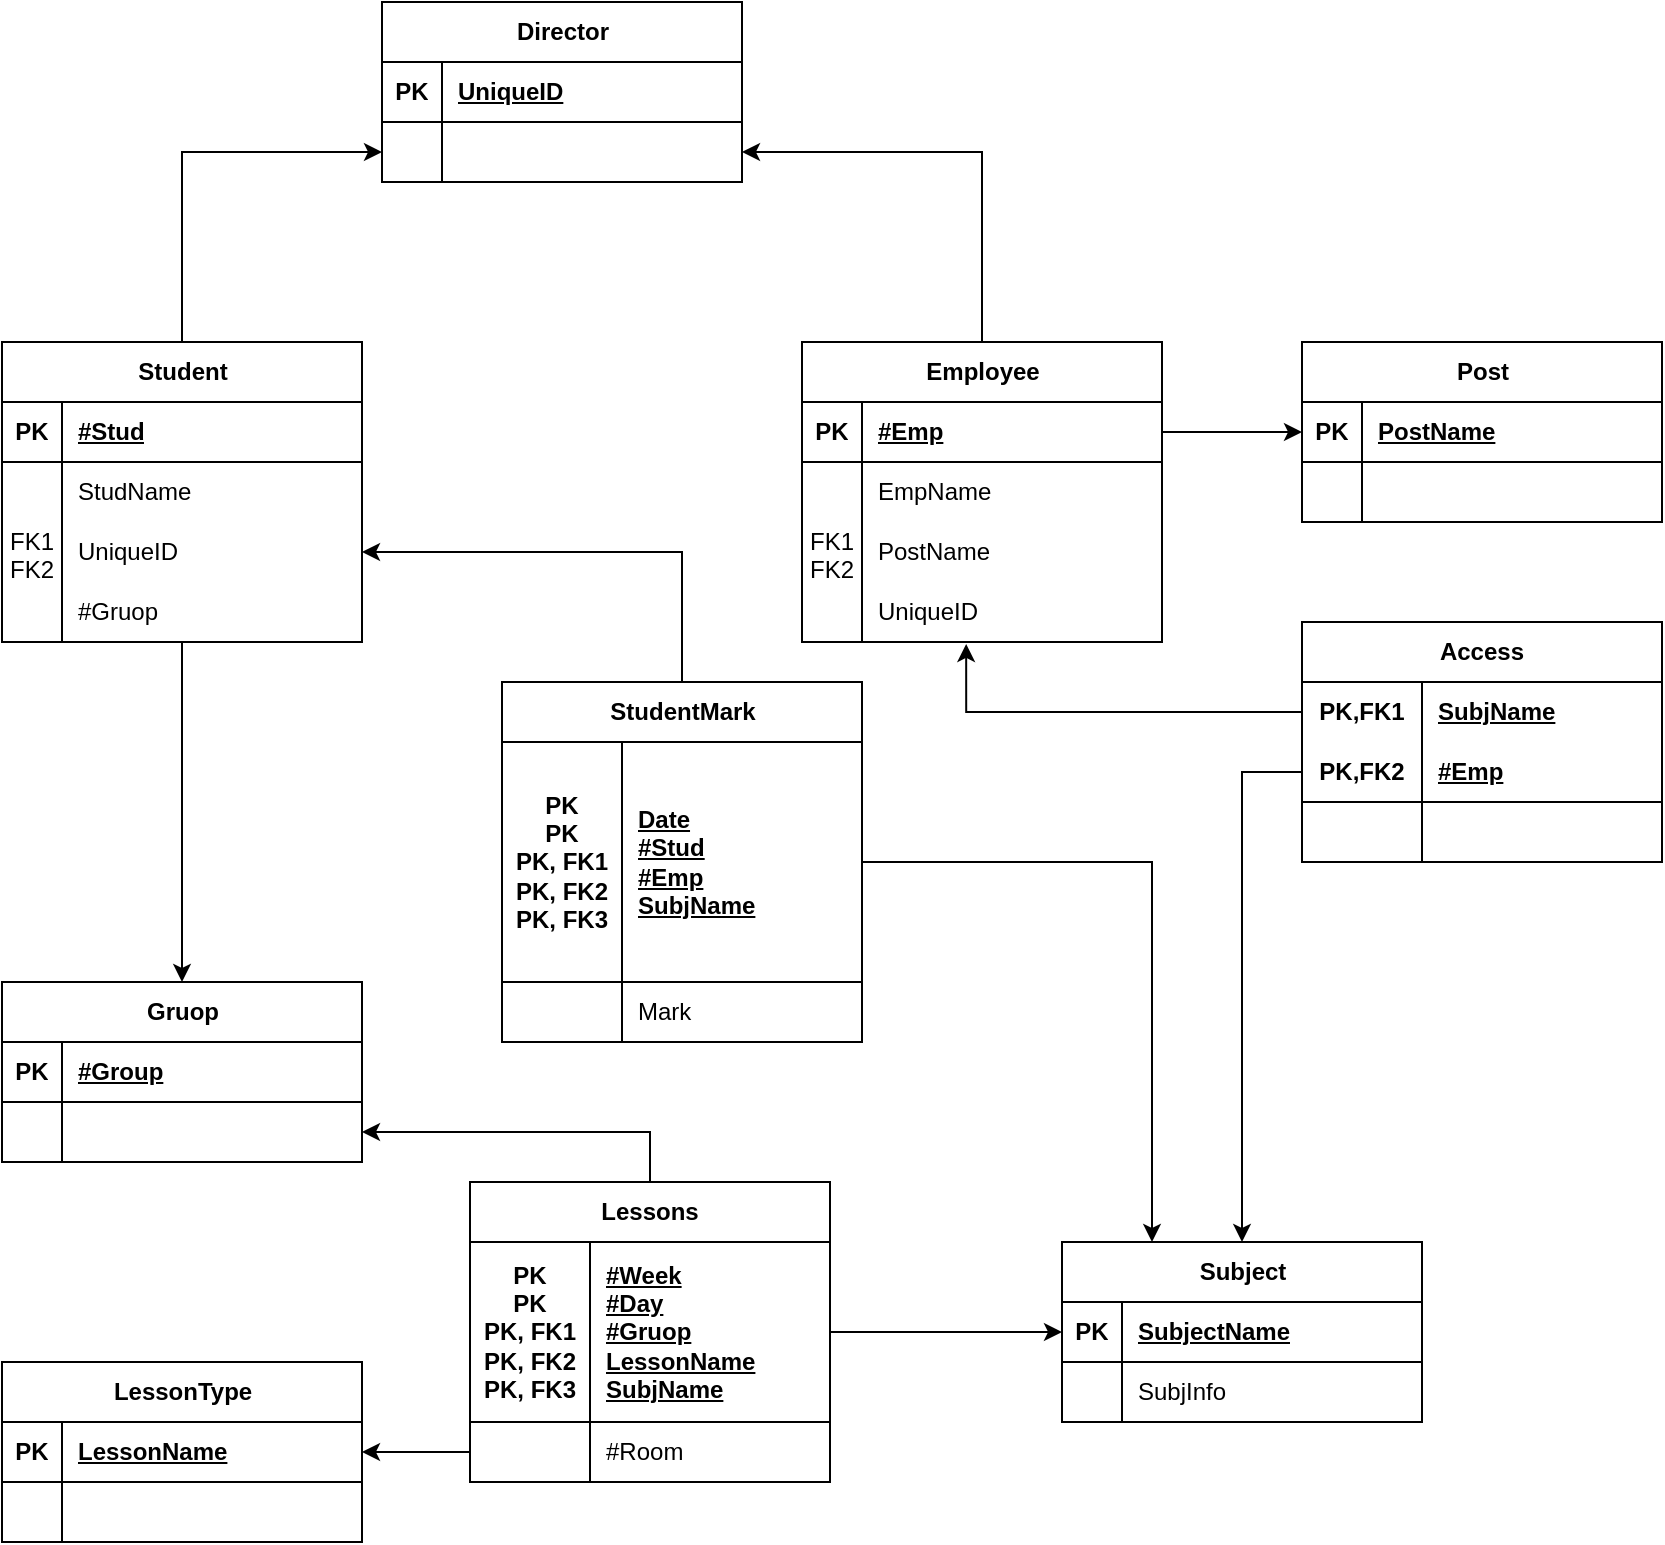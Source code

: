 <mxfile version="24.7.12">
  <diagram name="Страница — 1" id="ziyUfCy-yTYV2D8hqSyA">
    <mxGraphModel dx="1687" dy="918" grid="1" gridSize="10" guides="1" tooltips="1" connect="1" arrows="1" fold="1" page="1" pageScale="1" pageWidth="827" pageHeight="1169" math="0" shadow="0">
      <root>
        <mxCell id="0" />
        <mxCell id="1" parent="0" />
        <mxCell id="JJQdopz4GDjTRfExU7Iu-154" style="edgeStyle=orthogonalEdgeStyle;rounded=0;orthogonalLoop=1;jettySize=auto;html=1;entryX=0.5;entryY=0;entryDx=0;entryDy=0;" edge="1" parent="1" source="JJQdopz4GDjTRfExU7Iu-1" target="JJQdopz4GDjTRfExU7Iu-125">
          <mxGeometry relative="1" as="geometry" />
        </mxCell>
        <mxCell id="JJQdopz4GDjTRfExU7Iu-191" style="edgeStyle=orthogonalEdgeStyle;rounded=0;orthogonalLoop=1;jettySize=auto;html=1;entryX=0;entryY=0.5;entryDx=0;entryDy=0;" edge="1" parent="1" source="JJQdopz4GDjTRfExU7Iu-1" target="JJQdopz4GDjTRfExU7Iu-178">
          <mxGeometry relative="1" as="geometry" />
        </mxCell>
        <mxCell id="JJQdopz4GDjTRfExU7Iu-1" value="Student" style="shape=table;startSize=30;container=1;collapsible=1;childLayout=tableLayout;fixedRows=1;rowLines=0;fontStyle=1;align=center;resizeLast=1;html=1;" vertex="1" parent="1">
          <mxGeometry x="170" y="230" width="180" height="150" as="geometry" />
        </mxCell>
        <mxCell id="JJQdopz4GDjTRfExU7Iu-2" value="" style="shape=tableRow;horizontal=0;startSize=0;swimlaneHead=0;swimlaneBody=0;fillColor=none;collapsible=0;dropTarget=0;points=[[0,0.5],[1,0.5]];portConstraint=eastwest;top=0;left=0;right=0;bottom=1;" vertex="1" parent="JJQdopz4GDjTRfExU7Iu-1">
          <mxGeometry y="30" width="180" height="30" as="geometry" />
        </mxCell>
        <mxCell id="JJQdopz4GDjTRfExU7Iu-3" value="PK" style="shape=partialRectangle;connectable=0;fillColor=none;top=0;left=0;bottom=0;right=0;fontStyle=1;overflow=hidden;whiteSpace=wrap;html=1;" vertex="1" parent="JJQdopz4GDjTRfExU7Iu-2">
          <mxGeometry width="30" height="30" as="geometry">
            <mxRectangle width="30" height="30" as="alternateBounds" />
          </mxGeometry>
        </mxCell>
        <mxCell id="JJQdopz4GDjTRfExU7Iu-4" value="#Stud" style="shape=partialRectangle;connectable=0;fillColor=none;top=0;left=0;bottom=0;right=0;align=left;spacingLeft=6;fontStyle=5;overflow=hidden;whiteSpace=wrap;html=1;" vertex="1" parent="JJQdopz4GDjTRfExU7Iu-2">
          <mxGeometry x="30" width="150" height="30" as="geometry">
            <mxRectangle width="150" height="30" as="alternateBounds" />
          </mxGeometry>
        </mxCell>
        <mxCell id="JJQdopz4GDjTRfExU7Iu-5" value="" style="shape=tableRow;horizontal=0;startSize=0;swimlaneHead=0;swimlaneBody=0;fillColor=none;collapsible=0;dropTarget=0;points=[[0,0.5],[1,0.5]];portConstraint=eastwest;top=0;left=0;right=0;bottom=0;" vertex="1" parent="JJQdopz4GDjTRfExU7Iu-1">
          <mxGeometry y="60" width="180" height="30" as="geometry" />
        </mxCell>
        <mxCell id="JJQdopz4GDjTRfExU7Iu-6" value="" style="shape=partialRectangle;connectable=0;fillColor=none;top=0;left=0;bottom=0;right=0;editable=1;overflow=hidden;whiteSpace=wrap;html=1;" vertex="1" parent="JJQdopz4GDjTRfExU7Iu-5">
          <mxGeometry width="30" height="30" as="geometry">
            <mxRectangle width="30" height="30" as="alternateBounds" />
          </mxGeometry>
        </mxCell>
        <mxCell id="JJQdopz4GDjTRfExU7Iu-7" value="StudName" style="shape=partialRectangle;connectable=0;fillColor=none;top=0;left=0;bottom=0;right=0;align=left;spacingLeft=6;overflow=hidden;whiteSpace=wrap;html=1;" vertex="1" parent="JJQdopz4GDjTRfExU7Iu-5">
          <mxGeometry x="30" width="150" height="30" as="geometry">
            <mxRectangle width="150" height="30" as="alternateBounds" />
          </mxGeometry>
        </mxCell>
        <mxCell id="JJQdopz4GDjTRfExU7Iu-8" value="" style="shape=tableRow;horizontal=0;startSize=0;swimlaneHead=0;swimlaneBody=0;fillColor=none;collapsible=0;dropTarget=0;points=[[0,0.5],[1,0.5]];portConstraint=eastwest;top=0;left=0;right=0;bottom=0;" vertex="1" parent="JJQdopz4GDjTRfExU7Iu-1">
          <mxGeometry y="90" width="180" height="30" as="geometry" />
        </mxCell>
        <mxCell id="JJQdopz4GDjTRfExU7Iu-9" value="FK1&lt;br&gt;FK2" style="shape=partialRectangle;connectable=0;fillColor=none;top=0;left=0;bottom=0;right=0;editable=1;overflow=hidden;whiteSpace=wrap;html=1;" vertex="1" parent="JJQdopz4GDjTRfExU7Iu-8">
          <mxGeometry width="30" height="30" as="geometry">
            <mxRectangle width="30" height="30" as="alternateBounds" />
          </mxGeometry>
        </mxCell>
        <mxCell id="JJQdopz4GDjTRfExU7Iu-10" value="UniqueID" style="shape=partialRectangle;connectable=0;fillColor=none;top=0;left=0;bottom=0;right=0;align=left;spacingLeft=6;overflow=hidden;whiteSpace=wrap;html=1;" vertex="1" parent="JJQdopz4GDjTRfExU7Iu-8">
          <mxGeometry x="30" width="150" height="30" as="geometry">
            <mxRectangle width="150" height="30" as="alternateBounds" />
          </mxGeometry>
        </mxCell>
        <mxCell id="JJQdopz4GDjTRfExU7Iu-11" value="" style="shape=tableRow;horizontal=0;startSize=0;swimlaneHead=0;swimlaneBody=0;fillColor=none;collapsible=0;dropTarget=0;points=[[0,0.5],[1,0.5]];portConstraint=eastwest;top=0;left=0;right=0;bottom=0;" vertex="1" parent="JJQdopz4GDjTRfExU7Iu-1">
          <mxGeometry y="120" width="180" height="30" as="geometry" />
        </mxCell>
        <mxCell id="JJQdopz4GDjTRfExU7Iu-12" value="" style="shape=partialRectangle;connectable=0;fillColor=none;top=0;left=0;bottom=0;right=0;editable=1;overflow=hidden;whiteSpace=wrap;html=1;" vertex="1" parent="JJQdopz4GDjTRfExU7Iu-11">
          <mxGeometry width="30" height="30" as="geometry">
            <mxRectangle width="30" height="30" as="alternateBounds" />
          </mxGeometry>
        </mxCell>
        <mxCell id="JJQdopz4GDjTRfExU7Iu-13" value="#Gruop" style="shape=partialRectangle;connectable=0;fillColor=none;top=0;left=0;bottom=0;right=0;align=left;spacingLeft=6;overflow=hidden;whiteSpace=wrap;html=1;" vertex="1" parent="JJQdopz4GDjTRfExU7Iu-11">
          <mxGeometry x="30" width="150" height="30" as="geometry">
            <mxRectangle width="150" height="30" as="alternateBounds" />
          </mxGeometry>
        </mxCell>
        <mxCell id="JJQdopz4GDjTRfExU7Iu-190" style="edgeStyle=orthogonalEdgeStyle;rounded=0;orthogonalLoop=1;jettySize=auto;html=1;entryX=1;entryY=0.5;entryDx=0;entryDy=0;" edge="1" parent="1" source="JJQdopz4GDjTRfExU7Iu-41" target="JJQdopz4GDjTRfExU7Iu-178">
          <mxGeometry relative="1" as="geometry" />
        </mxCell>
        <mxCell id="JJQdopz4GDjTRfExU7Iu-41" value="Employee" style="shape=table;startSize=30;container=1;collapsible=1;childLayout=tableLayout;fixedRows=1;rowLines=0;fontStyle=1;align=center;resizeLast=1;html=1;" vertex="1" parent="1">
          <mxGeometry x="570" y="230" width="180" height="150" as="geometry" />
        </mxCell>
        <mxCell id="JJQdopz4GDjTRfExU7Iu-42" value="" style="shape=tableRow;horizontal=0;startSize=0;swimlaneHead=0;swimlaneBody=0;fillColor=none;collapsible=0;dropTarget=0;points=[[0,0.5],[1,0.5]];portConstraint=eastwest;top=0;left=0;right=0;bottom=1;" vertex="1" parent="JJQdopz4GDjTRfExU7Iu-41">
          <mxGeometry y="30" width="180" height="30" as="geometry" />
        </mxCell>
        <mxCell id="JJQdopz4GDjTRfExU7Iu-43" value="PK" style="shape=partialRectangle;connectable=0;fillColor=none;top=0;left=0;bottom=0;right=0;fontStyle=1;overflow=hidden;whiteSpace=wrap;html=1;" vertex="1" parent="JJQdopz4GDjTRfExU7Iu-42">
          <mxGeometry width="30" height="30" as="geometry">
            <mxRectangle width="30" height="30" as="alternateBounds" />
          </mxGeometry>
        </mxCell>
        <mxCell id="JJQdopz4GDjTRfExU7Iu-44" value="#Emp" style="shape=partialRectangle;connectable=0;fillColor=none;top=0;left=0;bottom=0;right=0;align=left;spacingLeft=6;fontStyle=5;overflow=hidden;whiteSpace=wrap;html=1;" vertex="1" parent="JJQdopz4GDjTRfExU7Iu-42">
          <mxGeometry x="30" width="150" height="30" as="geometry">
            <mxRectangle width="150" height="30" as="alternateBounds" />
          </mxGeometry>
        </mxCell>
        <mxCell id="JJQdopz4GDjTRfExU7Iu-45" value="" style="shape=tableRow;horizontal=0;startSize=0;swimlaneHead=0;swimlaneBody=0;fillColor=none;collapsible=0;dropTarget=0;points=[[0,0.5],[1,0.5]];portConstraint=eastwest;top=0;left=0;right=0;bottom=0;" vertex="1" parent="JJQdopz4GDjTRfExU7Iu-41">
          <mxGeometry y="60" width="180" height="30" as="geometry" />
        </mxCell>
        <mxCell id="JJQdopz4GDjTRfExU7Iu-46" value="" style="shape=partialRectangle;connectable=0;fillColor=none;top=0;left=0;bottom=0;right=0;editable=1;overflow=hidden;whiteSpace=wrap;html=1;" vertex="1" parent="JJQdopz4GDjTRfExU7Iu-45">
          <mxGeometry width="30" height="30" as="geometry">
            <mxRectangle width="30" height="30" as="alternateBounds" />
          </mxGeometry>
        </mxCell>
        <mxCell id="JJQdopz4GDjTRfExU7Iu-47" value="EmpName" style="shape=partialRectangle;connectable=0;fillColor=none;top=0;left=0;bottom=0;right=0;align=left;spacingLeft=6;overflow=hidden;whiteSpace=wrap;html=1;" vertex="1" parent="JJQdopz4GDjTRfExU7Iu-45">
          <mxGeometry x="30" width="150" height="30" as="geometry">
            <mxRectangle width="150" height="30" as="alternateBounds" />
          </mxGeometry>
        </mxCell>
        <mxCell id="JJQdopz4GDjTRfExU7Iu-48" value="" style="shape=tableRow;horizontal=0;startSize=0;swimlaneHead=0;swimlaneBody=0;fillColor=none;collapsible=0;dropTarget=0;points=[[0,0.5],[1,0.5]];portConstraint=eastwest;top=0;left=0;right=0;bottom=0;" vertex="1" parent="JJQdopz4GDjTRfExU7Iu-41">
          <mxGeometry y="90" width="180" height="30" as="geometry" />
        </mxCell>
        <mxCell id="JJQdopz4GDjTRfExU7Iu-49" value="FK1&lt;br&gt;FK2" style="shape=partialRectangle;connectable=0;fillColor=none;top=0;left=0;bottom=0;right=0;editable=1;overflow=hidden;whiteSpace=wrap;html=1;" vertex="1" parent="JJQdopz4GDjTRfExU7Iu-48">
          <mxGeometry width="30" height="30" as="geometry">
            <mxRectangle width="30" height="30" as="alternateBounds" />
          </mxGeometry>
        </mxCell>
        <mxCell id="JJQdopz4GDjTRfExU7Iu-50" value="PostName" style="shape=partialRectangle;connectable=0;fillColor=none;top=0;left=0;bottom=0;right=0;align=left;spacingLeft=6;overflow=hidden;whiteSpace=wrap;html=1;" vertex="1" parent="JJQdopz4GDjTRfExU7Iu-48">
          <mxGeometry x="30" width="150" height="30" as="geometry">
            <mxRectangle width="150" height="30" as="alternateBounds" />
          </mxGeometry>
        </mxCell>
        <mxCell id="JJQdopz4GDjTRfExU7Iu-187" style="shape=tableRow;horizontal=0;startSize=0;swimlaneHead=0;swimlaneBody=0;fillColor=none;collapsible=0;dropTarget=0;points=[[0,0.5],[1,0.5]];portConstraint=eastwest;top=0;left=0;right=0;bottom=0;" vertex="1" parent="JJQdopz4GDjTRfExU7Iu-41">
          <mxGeometry y="120" width="180" height="30" as="geometry" />
        </mxCell>
        <mxCell id="JJQdopz4GDjTRfExU7Iu-188" value="" style="shape=partialRectangle;connectable=0;fillColor=none;top=0;left=0;bottom=0;right=0;editable=1;overflow=hidden;whiteSpace=wrap;html=1;" vertex="1" parent="JJQdopz4GDjTRfExU7Iu-187">
          <mxGeometry width="30" height="30" as="geometry">
            <mxRectangle width="30" height="30" as="alternateBounds" />
          </mxGeometry>
        </mxCell>
        <mxCell id="JJQdopz4GDjTRfExU7Iu-189" value="UniqueID" style="shape=partialRectangle;connectable=0;fillColor=none;top=0;left=0;bottom=0;right=0;align=left;spacingLeft=6;overflow=hidden;whiteSpace=wrap;html=1;" vertex="1" parent="JJQdopz4GDjTRfExU7Iu-187">
          <mxGeometry x="30" width="150" height="30" as="geometry">
            <mxRectangle width="150" height="30" as="alternateBounds" />
          </mxGeometry>
        </mxCell>
        <mxCell id="JJQdopz4GDjTRfExU7Iu-55" value="Post" style="shape=table;startSize=30;container=1;collapsible=1;childLayout=tableLayout;fixedRows=1;rowLines=0;fontStyle=1;align=center;resizeLast=1;html=1;" vertex="1" parent="1">
          <mxGeometry x="820" y="230" width="180" height="90" as="geometry" />
        </mxCell>
        <mxCell id="JJQdopz4GDjTRfExU7Iu-56" value="" style="shape=tableRow;horizontal=0;startSize=0;swimlaneHead=0;swimlaneBody=0;fillColor=none;collapsible=0;dropTarget=0;points=[[0,0.5],[1,0.5]];portConstraint=eastwest;top=0;left=0;right=0;bottom=1;" vertex="1" parent="JJQdopz4GDjTRfExU7Iu-55">
          <mxGeometry y="30" width="180" height="30" as="geometry" />
        </mxCell>
        <mxCell id="JJQdopz4GDjTRfExU7Iu-57" value="PK" style="shape=partialRectangle;connectable=0;fillColor=none;top=0;left=0;bottom=0;right=0;fontStyle=1;overflow=hidden;whiteSpace=wrap;html=1;" vertex="1" parent="JJQdopz4GDjTRfExU7Iu-56">
          <mxGeometry width="30" height="30" as="geometry">
            <mxRectangle width="30" height="30" as="alternateBounds" />
          </mxGeometry>
        </mxCell>
        <mxCell id="JJQdopz4GDjTRfExU7Iu-58" value="PostName" style="shape=partialRectangle;connectable=0;fillColor=none;top=0;left=0;bottom=0;right=0;align=left;spacingLeft=6;fontStyle=5;overflow=hidden;whiteSpace=wrap;html=1;" vertex="1" parent="JJQdopz4GDjTRfExU7Iu-56">
          <mxGeometry x="30" width="150" height="30" as="geometry">
            <mxRectangle width="150" height="30" as="alternateBounds" />
          </mxGeometry>
        </mxCell>
        <mxCell id="JJQdopz4GDjTRfExU7Iu-59" value="" style="shape=tableRow;horizontal=0;startSize=0;swimlaneHead=0;swimlaneBody=0;fillColor=none;collapsible=0;dropTarget=0;points=[[0,0.5],[1,0.5]];portConstraint=eastwest;top=0;left=0;right=0;bottom=0;" vertex="1" parent="JJQdopz4GDjTRfExU7Iu-55">
          <mxGeometry y="60" width="180" height="30" as="geometry" />
        </mxCell>
        <mxCell id="JJQdopz4GDjTRfExU7Iu-60" value="" style="shape=partialRectangle;connectable=0;fillColor=none;top=0;left=0;bottom=0;right=0;editable=1;overflow=hidden;whiteSpace=wrap;html=1;" vertex="1" parent="JJQdopz4GDjTRfExU7Iu-59">
          <mxGeometry width="30" height="30" as="geometry">
            <mxRectangle width="30" height="30" as="alternateBounds" />
          </mxGeometry>
        </mxCell>
        <mxCell id="JJQdopz4GDjTRfExU7Iu-61" value="" style="shape=partialRectangle;connectable=0;fillColor=none;top=0;left=0;bottom=0;right=0;align=left;spacingLeft=6;overflow=hidden;whiteSpace=wrap;html=1;" vertex="1" parent="JJQdopz4GDjTRfExU7Iu-59">
          <mxGeometry x="30" width="150" height="30" as="geometry">
            <mxRectangle width="150" height="30" as="alternateBounds" />
          </mxGeometry>
        </mxCell>
        <mxCell id="JJQdopz4GDjTRfExU7Iu-68" style="edgeStyle=orthogonalEdgeStyle;rounded=0;orthogonalLoop=1;jettySize=auto;html=1;entryX=0;entryY=0.5;entryDx=0;entryDy=0;" edge="1" parent="1" source="JJQdopz4GDjTRfExU7Iu-42" target="JJQdopz4GDjTRfExU7Iu-56">
          <mxGeometry relative="1" as="geometry" />
        </mxCell>
        <mxCell id="JJQdopz4GDjTRfExU7Iu-82" value="Access" style="shape=table;startSize=30;container=1;collapsible=1;childLayout=tableLayout;fixedRows=1;rowLines=0;fontStyle=1;align=center;resizeLast=1;html=1;whiteSpace=wrap;" vertex="1" parent="1">
          <mxGeometry x="820" y="370" width="180" height="120" as="geometry" />
        </mxCell>
        <mxCell id="JJQdopz4GDjTRfExU7Iu-83" value="" style="shape=tableRow;horizontal=0;startSize=0;swimlaneHead=0;swimlaneBody=0;fillColor=none;collapsible=0;dropTarget=0;points=[[0,0.5],[1,0.5]];portConstraint=eastwest;top=0;left=0;right=0;bottom=0;html=1;" vertex="1" parent="JJQdopz4GDjTRfExU7Iu-82">
          <mxGeometry y="30" width="180" height="30" as="geometry" />
        </mxCell>
        <mxCell id="JJQdopz4GDjTRfExU7Iu-84" value="PK,FK1" style="shape=partialRectangle;connectable=0;fillColor=none;top=0;left=0;bottom=0;right=0;fontStyle=1;overflow=hidden;html=1;whiteSpace=wrap;" vertex="1" parent="JJQdopz4GDjTRfExU7Iu-83">
          <mxGeometry width="60" height="30" as="geometry">
            <mxRectangle width="60" height="30" as="alternateBounds" />
          </mxGeometry>
        </mxCell>
        <mxCell id="JJQdopz4GDjTRfExU7Iu-85" value="SubjName" style="shape=partialRectangle;connectable=0;fillColor=none;top=0;left=0;bottom=0;right=0;align=left;spacingLeft=6;fontStyle=5;overflow=hidden;html=1;whiteSpace=wrap;" vertex="1" parent="JJQdopz4GDjTRfExU7Iu-83">
          <mxGeometry x="60" width="120" height="30" as="geometry">
            <mxRectangle width="120" height="30" as="alternateBounds" />
          </mxGeometry>
        </mxCell>
        <mxCell id="JJQdopz4GDjTRfExU7Iu-86" value="" style="shape=tableRow;horizontal=0;startSize=0;swimlaneHead=0;swimlaneBody=0;fillColor=none;collapsible=0;dropTarget=0;points=[[0,0.5],[1,0.5]];portConstraint=eastwest;top=0;left=0;right=0;bottom=1;html=1;" vertex="1" parent="JJQdopz4GDjTRfExU7Iu-82">
          <mxGeometry y="60" width="180" height="30" as="geometry" />
        </mxCell>
        <mxCell id="JJQdopz4GDjTRfExU7Iu-87" value="PK,FK2" style="shape=partialRectangle;connectable=0;fillColor=none;top=0;left=0;bottom=0;right=0;fontStyle=1;overflow=hidden;html=1;whiteSpace=wrap;" vertex="1" parent="JJQdopz4GDjTRfExU7Iu-86">
          <mxGeometry width="60" height="30" as="geometry">
            <mxRectangle width="60" height="30" as="alternateBounds" />
          </mxGeometry>
        </mxCell>
        <mxCell id="JJQdopz4GDjTRfExU7Iu-88" value="#Emp" style="shape=partialRectangle;connectable=0;fillColor=none;top=0;left=0;bottom=0;right=0;align=left;spacingLeft=6;fontStyle=5;overflow=hidden;html=1;whiteSpace=wrap;" vertex="1" parent="JJQdopz4GDjTRfExU7Iu-86">
          <mxGeometry x="60" width="120" height="30" as="geometry">
            <mxRectangle width="120" height="30" as="alternateBounds" />
          </mxGeometry>
        </mxCell>
        <mxCell id="JJQdopz4GDjTRfExU7Iu-92" value="" style="shape=tableRow;horizontal=0;startSize=0;swimlaneHead=0;swimlaneBody=0;fillColor=none;collapsible=0;dropTarget=0;points=[[0,0.5],[1,0.5]];portConstraint=eastwest;top=0;left=0;right=0;bottom=0;html=1;" vertex="1" parent="JJQdopz4GDjTRfExU7Iu-82">
          <mxGeometry y="90" width="180" height="30" as="geometry" />
        </mxCell>
        <mxCell id="JJQdopz4GDjTRfExU7Iu-93" value="" style="shape=partialRectangle;connectable=0;fillColor=none;top=0;left=0;bottom=0;right=0;editable=1;overflow=hidden;html=1;whiteSpace=wrap;" vertex="1" parent="JJQdopz4GDjTRfExU7Iu-92">
          <mxGeometry width="60" height="30" as="geometry">
            <mxRectangle width="60" height="30" as="alternateBounds" />
          </mxGeometry>
        </mxCell>
        <mxCell id="JJQdopz4GDjTRfExU7Iu-94" value="" style="shape=partialRectangle;connectable=0;fillColor=none;top=0;left=0;bottom=0;right=0;align=left;spacingLeft=6;overflow=hidden;html=1;whiteSpace=wrap;" vertex="1" parent="JJQdopz4GDjTRfExU7Iu-92">
          <mxGeometry x="60" width="120" height="30" as="geometry">
            <mxRectangle width="120" height="30" as="alternateBounds" />
          </mxGeometry>
        </mxCell>
        <mxCell id="JJQdopz4GDjTRfExU7Iu-96" style="edgeStyle=orthogonalEdgeStyle;rounded=0;orthogonalLoop=1;jettySize=auto;html=1;entryX=0.456;entryY=1.033;entryDx=0;entryDy=0;entryPerimeter=0;" edge="1" parent="1" source="JJQdopz4GDjTRfExU7Iu-83" target="JJQdopz4GDjTRfExU7Iu-187">
          <mxGeometry relative="1" as="geometry" />
        </mxCell>
        <mxCell id="JJQdopz4GDjTRfExU7Iu-97" value="Subject" style="shape=table;startSize=30;container=1;collapsible=1;childLayout=tableLayout;fixedRows=1;rowLines=0;fontStyle=1;align=center;resizeLast=1;html=1;" vertex="1" parent="1">
          <mxGeometry x="700" y="680" width="180" height="90" as="geometry" />
        </mxCell>
        <mxCell id="JJQdopz4GDjTRfExU7Iu-98" value="" style="shape=tableRow;horizontal=0;startSize=0;swimlaneHead=0;swimlaneBody=0;fillColor=none;collapsible=0;dropTarget=0;points=[[0,0.5],[1,0.5]];portConstraint=eastwest;top=0;left=0;right=0;bottom=1;" vertex="1" parent="JJQdopz4GDjTRfExU7Iu-97">
          <mxGeometry y="30" width="180" height="30" as="geometry" />
        </mxCell>
        <mxCell id="JJQdopz4GDjTRfExU7Iu-99" value="PK" style="shape=partialRectangle;connectable=0;fillColor=none;top=0;left=0;bottom=0;right=0;fontStyle=1;overflow=hidden;whiteSpace=wrap;html=1;" vertex="1" parent="JJQdopz4GDjTRfExU7Iu-98">
          <mxGeometry width="30" height="30" as="geometry">
            <mxRectangle width="30" height="30" as="alternateBounds" />
          </mxGeometry>
        </mxCell>
        <mxCell id="JJQdopz4GDjTRfExU7Iu-100" value="SubjectName" style="shape=partialRectangle;connectable=0;fillColor=none;top=0;left=0;bottom=0;right=0;align=left;spacingLeft=6;fontStyle=5;overflow=hidden;whiteSpace=wrap;html=1;" vertex="1" parent="JJQdopz4GDjTRfExU7Iu-98">
          <mxGeometry x="30" width="150" height="30" as="geometry">
            <mxRectangle width="150" height="30" as="alternateBounds" />
          </mxGeometry>
        </mxCell>
        <mxCell id="JJQdopz4GDjTRfExU7Iu-101" value="" style="shape=tableRow;horizontal=0;startSize=0;swimlaneHead=0;swimlaneBody=0;fillColor=none;collapsible=0;dropTarget=0;points=[[0,0.5],[1,0.5]];portConstraint=eastwest;top=0;left=0;right=0;bottom=0;" vertex="1" parent="JJQdopz4GDjTRfExU7Iu-97">
          <mxGeometry y="60" width="180" height="30" as="geometry" />
        </mxCell>
        <mxCell id="JJQdopz4GDjTRfExU7Iu-102" value="" style="shape=partialRectangle;connectable=0;fillColor=none;top=0;left=0;bottom=0;right=0;editable=1;overflow=hidden;whiteSpace=wrap;html=1;" vertex="1" parent="JJQdopz4GDjTRfExU7Iu-101">
          <mxGeometry width="30" height="30" as="geometry">
            <mxRectangle width="30" height="30" as="alternateBounds" />
          </mxGeometry>
        </mxCell>
        <mxCell id="JJQdopz4GDjTRfExU7Iu-103" value="SubjInfo" style="shape=partialRectangle;connectable=0;fillColor=none;top=0;left=0;bottom=0;right=0;align=left;spacingLeft=6;overflow=hidden;whiteSpace=wrap;html=1;" vertex="1" parent="JJQdopz4GDjTRfExU7Iu-101">
          <mxGeometry x="30" width="150" height="30" as="geometry">
            <mxRectangle width="150" height="30" as="alternateBounds" />
          </mxGeometry>
        </mxCell>
        <mxCell id="JJQdopz4GDjTRfExU7Iu-110" style="edgeStyle=orthogonalEdgeStyle;rounded=0;orthogonalLoop=1;jettySize=auto;html=1;entryX=0.5;entryY=0;entryDx=0;entryDy=0;" edge="1" parent="1" source="JJQdopz4GDjTRfExU7Iu-86" target="JJQdopz4GDjTRfExU7Iu-97">
          <mxGeometry relative="1" as="geometry" />
        </mxCell>
        <mxCell id="JJQdopz4GDjTRfExU7Iu-124" style="edgeStyle=orthogonalEdgeStyle;rounded=0;orthogonalLoop=1;jettySize=auto;html=1;entryX=0;entryY=0.5;entryDx=0;entryDy=0;" edge="1" parent="1" source="JJQdopz4GDjTRfExU7Iu-111" target="JJQdopz4GDjTRfExU7Iu-98">
          <mxGeometry relative="1" as="geometry" />
        </mxCell>
        <mxCell id="JJQdopz4GDjTRfExU7Iu-172" style="edgeStyle=orthogonalEdgeStyle;rounded=0;orthogonalLoop=1;jettySize=auto;html=1;" edge="1" parent="1" source="JJQdopz4GDjTRfExU7Iu-111" target="JJQdopz4GDjTRfExU7Iu-129">
          <mxGeometry relative="1" as="geometry" />
        </mxCell>
        <mxCell id="JJQdopz4GDjTRfExU7Iu-111" value="Lessons" style="shape=table;startSize=30;container=1;collapsible=1;childLayout=tableLayout;fixedRows=1;rowLines=0;fontStyle=1;align=center;resizeLast=1;html=1;whiteSpace=wrap;" vertex="1" parent="1">
          <mxGeometry x="404" y="650" width="180" height="150" as="geometry" />
        </mxCell>
        <mxCell id="JJQdopz4GDjTRfExU7Iu-115" value="" style="shape=tableRow;horizontal=0;startSize=0;swimlaneHead=0;swimlaneBody=0;fillColor=none;collapsible=0;dropTarget=0;points=[[0,0.5],[1,0.5]];portConstraint=eastwest;top=0;left=0;right=0;bottom=1;html=1;" vertex="1" parent="JJQdopz4GDjTRfExU7Iu-111">
          <mxGeometry y="30" width="180" height="90" as="geometry" />
        </mxCell>
        <mxCell id="JJQdopz4GDjTRfExU7Iu-116" value="PK&lt;br&gt;PK&lt;br&gt;PK, FK1&lt;br&gt;PK, FK2&lt;br&gt;&lt;div&gt;PK, FK3&lt;br&gt;&lt;/div&gt;" style="shape=partialRectangle;connectable=0;fillColor=none;top=0;left=0;bottom=0;right=0;fontStyle=1;overflow=hidden;html=1;whiteSpace=wrap;" vertex="1" parent="JJQdopz4GDjTRfExU7Iu-115">
          <mxGeometry width="60" height="90" as="geometry">
            <mxRectangle width="60" height="90" as="alternateBounds" />
          </mxGeometry>
        </mxCell>
        <mxCell id="JJQdopz4GDjTRfExU7Iu-117" value="#Week&lt;div&gt;#Day&lt;br&gt;#Gruop&lt;br&gt;LessonName&lt;br&gt;SubjName&lt;/div&gt;" style="shape=partialRectangle;connectable=0;fillColor=none;top=0;left=0;bottom=0;right=0;align=left;spacingLeft=6;fontStyle=5;overflow=hidden;html=1;whiteSpace=wrap;" vertex="1" parent="JJQdopz4GDjTRfExU7Iu-115">
          <mxGeometry x="60" width="120" height="90" as="geometry">
            <mxRectangle width="120" height="90" as="alternateBounds" />
          </mxGeometry>
        </mxCell>
        <mxCell id="JJQdopz4GDjTRfExU7Iu-118" value="" style="shape=tableRow;horizontal=0;startSize=0;swimlaneHead=0;swimlaneBody=0;fillColor=none;collapsible=0;dropTarget=0;points=[[0,0.5],[1,0.5]];portConstraint=eastwest;top=0;left=0;right=0;bottom=0;html=1;" vertex="1" parent="JJQdopz4GDjTRfExU7Iu-111">
          <mxGeometry y="120" width="180" height="30" as="geometry" />
        </mxCell>
        <mxCell id="JJQdopz4GDjTRfExU7Iu-119" value="" style="shape=partialRectangle;connectable=0;fillColor=none;top=0;left=0;bottom=0;right=0;editable=1;overflow=hidden;html=1;whiteSpace=wrap;" vertex="1" parent="JJQdopz4GDjTRfExU7Iu-118">
          <mxGeometry width="60" height="30" as="geometry">
            <mxRectangle width="60" height="30" as="alternateBounds" />
          </mxGeometry>
        </mxCell>
        <mxCell id="JJQdopz4GDjTRfExU7Iu-120" value="#Room" style="shape=partialRectangle;connectable=0;fillColor=none;top=0;left=0;bottom=0;right=0;align=left;spacingLeft=6;overflow=hidden;html=1;whiteSpace=wrap;" vertex="1" parent="JJQdopz4GDjTRfExU7Iu-118">
          <mxGeometry x="60" width="120" height="30" as="geometry">
            <mxRectangle width="120" height="30" as="alternateBounds" />
          </mxGeometry>
        </mxCell>
        <mxCell id="JJQdopz4GDjTRfExU7Iu-125" value="Gruop" style="shape=table;startSize=30;container=1;collapsible=1;childLayout=tableLayout;fixedRows=1;rowLines=0;fontStyle=1;align=center;resizeLast=1;html=1;" vertex="1" parent="1">
          <mxGeometry x="170" y="550" width="180" height="90" as="geometry" />
        </mxCell>
        <mxCell id="JJQdopz4GDjTRfExU7Iu-126" value="" style="shape=tableRow;horizontal=0;startSize=0;swimlaneHead=0;swimlaneBody=0;fillColor=none;collapsible=0;dropTarget=0;points=[[0,0.5],[1,0.5]];portConstraint=eastwest;top=0;left=0;right=0;bottom=1;" vertex="1" parent="JJQdopz4GDjTRfExU7Iu-125">
          <mxGeometry y="30" width="180" height="30" as="geometry" />
        </mxCell>
        <mxCell id="JJQdopz4GDjTRfExU7Iu-127" value="PK" style="shape=partialRectangle;connectable=0;fillColor=none;top=0;left=0;bottom=0;right=0;fontStyle=1;overflow=hidden;whiteSpace=wrap;html=1;" vertex="1" parent="JJQdopz4GDjTRfExU7Iu-126">
          <mxGeometry width="30" height="30" as="geometry">
            <mxRectangle width="30" height="30" as="alternateBounds" />
          </mxGeometry>
        </mxCell>
        <mxCell id="JJQdopz4GDjTRfExU7Iu-128" value="#Group" style="shape=partialRectangle;connectable=0;fillColor=none;top=0;left=0;bottom=0;right=0;align=left;spacingLeft=6;fontStyle=5;overflow=hidden;whiteSpace=wrap;html=1;" vertex="1" parent="JJQdopz4GDjTRfExU7Iu-126">
          <mxGeometry x="30" width="150" height="30" as="geometry">
            <mxRectangle width="150" height="30" as="alternateBounds" />
          </mxGeometry>
        </mxCell>
        <mxCell id="JJQdopz4GDjTRfExU7Iu-129" value="" style="shape=tableRow;horizontal=0;startSize=0;swimlaneHead=0;swimlaneBody=0;fillColor=none;collapsible=0;dropTarget=0;points=[[0,0.5],[1,0.5]];portConstraint=eastwest;top=0;left=0;right=0;bottom=0;" vertex="1" parent="JJQdopz4GDjTRfExU7Iu-125">
          <mxGeometry y="60" width="180" height="30" as="geometry" />
        </mxCell>
        <mxCell id="JJQdopz4GDjTRfExU7Iu-130" value="" style="shape=partialRectangle;connectable=0;fillColor=none;top=0;left=0;bottom=0;right=0;editable=1;overflow=hidden;whiteSpace=wrap;html=1;" vertex="1" parent="JJQdopz4GDjTRfExU7Iu-129">
          <mxGeometry width="30" height="30" as="geometry">
            <mxRectangle width="30" height="30" as="alternateBounds" />
          </mxGeometry>
        </mxCell>
        <mxCell id="JJQdopz4GDjTRfExU7Iu-131" value="" style="shape=partialRectangle;connectable=0;fillColor=none;top=0;left=0;bottom=0;right=0;align=left;spacingLeft=6;overflow=hidden;whiteSpace=wrap;html=1;" vertex="1" parent="JJQdopz4GDjTRfExU7Iu-129">
          <mxGeometry x="30" width="150" height="30" as="geometry">
            <mxRectangle width="150" height="30" as="alternateBounds" />
          </mxGeometry>
        </mxCell>
        <mxCell id="JJQdopz4GDjTRfExU7Iu-139" value="LessonType" style="shape=table;startSize=30;container=1;collapsible=1;childLayout=tableLayout;fixedRows=1;rowLines=0;fontStyle=1;align=center;resizeLast=1;html=1;" vertex="1" parent="1">
          <mxGeometry x="170" y="740" width="180" height="90" as="geometry" />
        </mxCell>
        <mxCell id="JJQdopz4GDjTRfExU7Iu-140" value="" style="shape=tableRow;horizontal=0;startSize=0;swimlaneHead=0;swimlaneBody=0;fillColor=none;collapsible=0;dropTarget=0;points=[[0,0.5],[1,0.5]];portConstraint=eastwest;top=0;left=0;right=0;bottom=1;" vertex="1" parent="JJQdopz4GDjTRfExU7Iu-139">
          <mxGeometry y="30" width="180" height="30" as="geometry" />
        </mxCell>
        <mxCell id="JJQdopz4GDjTRfExU7Iu-141" value="PK" style="shape=partialRectangle;connectable=0;fillColor=none;top=0;left=0;bottom=0;right=0;fontStyle=1;overflow=hidden;whiteSpace=wrap;html=1;" vertex="1" parent="JJQdopz4GDjTRfExU7Iu-140">
          <mxGeometry width="30" height="30" as="geometry">
            <mxRectangle width="30" height="30" as="alternateBounds" />
          </mxGeometry>
        </mxCell>
        <mxCell id="JJQdopz4GDjTRfExU7Iu-142" value="LessonName" style="shape=partialRectangle;connectable=0;fillColor=none;top=0;left=0;bottom=0;right=0;align=left;spacingLeft=6;fontStyle=5;overflow=hidden;whiteSpace=wrap;html=1;" vertex="1" parent="JJQdopz4GDjTRfExU7Iu-140">
          <mxGeometry x="30" width="150" height="30" as="geometry">
            <mxRectangle width="150" height="30" as="alternateBounds" />
          </mxGeometry>
        </mxCell>
        <mxCell id="JJQdopz4GDjTRfExU7Iu-143" value="" style="shape=tableRow;horizontal=0;startSize=0;swimlaneHead=0;swimlaneBody=0;fillColor=none;collapsible=0;dropTarget=0;points=[[0,0.5],[1,0.5]];portConstraint=eastwest;top=0;left=0;right=0;bottom=0;" vertex="1" parent="JJQdopz4GDjTRfExU7Iu-139">
          <mxGeometry y="60" width="180" height="30" as="geometry" />
        </mxCell>
        <mxCell id="JJQdopz4GDjTRfExU7Iu-144" value="" style="shape=partialRectangle;connectable=0;fillColor=none;top=0;left=0;bottom=0;right=0;editable=1;overflow=hidden;whiteSpace=wrap;html=1;" vertex="1" parent="JJQdopz4GDjTRfExU7Iu-143">
          <mxGeometry width="30" height="30" as="geometry">
            <mxRectangle width="30" height="30" as="alternateBounds" />
          </mxGeometry>
        </mxCell>
        <mxCell id="JJQdopz4GDjTRfExU7Iu-145" value="" style="shape=partialRectangle;connectable=0;fillColor=none;top=0;left=0;bottom=0;right=0;align=left;spacingLeft=6;overflow=hidden;whiteSpace=wrap;html=1;" vertex="1" parent="JJQdopz4GDjTRfExU7Iu-143">
          <mxGeometry x="30" width="150" height="30" as="geometry">
            <mxRectangle width="150" height="30" as="alternateBounds" />
          </mxGeometry>
        </mxCell>
        <mxCell id="JJQdopz4GDjTRfExU7Iu-173" style="edgeStyle=orthogonalEdgeStyle;rounded=0;orthogonalLoop=1;jettySize=auto;html=1;" edge="1" parent="1" source="JJQdopz4GDjTRfExU7Iu-155" target="JJQdopz4GDjTRfExU7Iu-8">
          <mxGeometry relative="1" as="geometry" />
        </mxCell>
        <mxCell id="JJQdopz4GDjTRfExU7Iu-155" value="StudentMark" style="shape=table;startSize=30;container=1;collapsible=1;childLayout=tableLayout;fixedRows=1;rowLines=0;fontStyle=1;align=center;resizeLast=1;html=1;" vertex="1" parent="1">
          <mxGeometry x="420" y="400" width="180" height="180" as="geometry" />
        </mxCell>
        <mxCell id="JJQdopz4GDjTRfExU7Iu-156" value="" style="shape=tableRow;horizontal=0;startSize=0;swimlaneHead=0;swimlaneBody=0;fillColor=none;collapsible=0;dropTarget=0;points=[[0,0.5],[1,0.5]];portConstraint=eastwest;top=0;left=0;right=0;bottom=1;" vertex="1" parent="JJQdopz4GDjTRfExU7Iu-155">
          <mxGeometry y="30" width="180" height="120" as="geometry" />
        </mxCell>
        <mxCell id="JJQdopz4GDjTRfExU7Iu-157" value="PK&lt;br&gt;PK&lt;br&gt;PK, FK1&lt;br&gt;PK, FK2&lt;br&gt;&lt;div&gt;PK, FK3&lt;/div&gt;" style="shape=partialRectangle;connectable=0;fillColor=none;top=0;left=0;bottom=0;right=0;fontStyle=1;overflow=hidden;whiteSpace=wrap;html=1;" vertex="1" parent="JJQdopz4GDjTRfExU7Iu-156">
          <mxGeometry width="60" height="120" as="geometry">
            <mxRectangle width="60" height="120" as="alternateBounds" />
          </mxGeometry>
        </mxCell>
        <mxCell id="JJQdopz4GDjTRfExU7Iu-158" value="Date&lt;br&gt;#Stud&lt;br&gt;#Emp&lt;br&gt;SubjName" style="shape=partialRectangle;connectable=0;fillColor=none;top=0;left=0;bottom=0;right=0;align=left;spacingLeft=6;fontStyle=5;overflow=hidden;whiteSpace=wrap;html=1;" vertex="1" parent="JJQdopz4GDjTRfExU7Iu-156">
          <mxGeometry x="60" width="120" height="120" as="geometry">
            <mxRectangle width="120" height="120" as="alternateBounds" />
          </mxGeometry>
        </mxCell>
        <mxCell id="JJQdopz4GDjTRfExU7Iu-159" value="" style="shape=tableRow;horizontal=0;startSize=0;swimlaneHead=0;swimlaneBody=0;fillColor=none;collapsible=0;dropTarget=0;points=[[0,0.5],[1,0.5]];portConstraint=eastwest;top=0;left=0;right=0;bottom=0;" vertex="1" parent="JJQdopz4GDjTRfExU7Iu-155">
          <mxGeometry y="150" width="180" height="30" as="geometry" />
        </mxCell>
        <mxCell id="JJQdopz4GDjTRfExU7Iu-160" value="" style="shape=partialRectangle;connectable=0;fillColor=none;top=0;left=0;bottom=0;right=0;editable=1;overflow=hidden;whiteSpace=wrap;html=1;" vertex="1" parent="JJQdopz4GDjTRfExU7Iu-159">
          <mxGeometry width="60" height="30" as="geometry">
            <mxRectangle width="60" height="30" as="alternateBounds" />
          </mxGeometry>
        </mxCell>
        <mxCell id="JJQdopz4GDjTRfExU7Iu-161" value="Mark" style="shape=partialRectangle;connectable=0;fillColor=none;top=0;left=0;bottom=0;right=0;align=left;spacingLeft=6;overflow=hidden;whiteSpace=wrap;html=1;" vertex="1" parent="JJQdopz4GDjTRfExU7Iu-159">
          <mxGeometry x="60" width="120" height="30" as="geometry">
            <mxRectangle width="120" height="30" as="alternateBounds" />
          </mxGeometry>
        </mxCell>
        <mxCell id="JJQdopz4GDjTRfExU7Iu-170" style="edgeStyle=orthogonalEdgeStyle;rounded=0;orthogonalLoop=1;jettySize=auto;html=1;entryX=0.25;entryY=0;entryDx=0;entryDy=0;" edge="1" parent="1" source="JJQdopz4GDjTRfExU7Iu-156" target="JJQdopz4GDjTRfExU7Iu-97">
          <mxGeometry relative="1" as="geometry" />
        </mxCell>
        <mxCell id="JJQdopz4GDjTRfExU7Iu-171" style="edgeStyle=orthogonalEdgeStyle;rounded=0;orthogonalLoop=1;jettySize=auto;html=1;entryX=1;entryY=0.5;entryDx=0;entryDy=0;" edge="1" parent="1" source="JJQdopz4GDjTRfExU7Iu-118" target="JJQdopz4GDjTRfExU7Iu-140">
          <mxGeometry relative="1" as="geometry" />
        </mxCell>
        <mxCell id="JJQdopz4GDjTRfExU7Iu-174" value="Director" style="shape=table;startSize=30;container=1;collapsible=1;childLayout=tableLayout;fixedRows=1;rowLines=0;fontStyle=1;align=center;resizeLast=1;html=1;" vertex="1" parent="1">
          <mxGeometry x="360" y="60" width="180" height="90" as="geometry" />
        </mxCell>
        <mxCell id="JJQdopz4GDjTRfExU7Iu-175" value="" style="shape=tableRow;horizontal=0;startSize=0;swimlaneHead=0;swimlaneBody=0;fillColor=none;collapsible=0;dropTarget=0;points=[[0,0.5],[1,0.5]];portConstraint=eastwest;top=0;left=0;right=0;bottom=1;" vertex="1" parent="JJQdopz4GDjTRfExU7Iu-174">
          <mxGeometry y="30" width="180" height="30" as="geometry" />
        </mxCell>
        <mxCell id="JJQdopz4GDjTRfExU7Iu-176" value="PK" style="shape=partialRectangle;connectable=0;fillColor=none;top=0;left=0;bottom=0;right=0;fontStyle=1;overflow=hidden;whiteSpace=wrap;html=1;" vertex="1" parent="JJQdopz4GDjTRfExU7Iu-175">
          <mxGeometry width="30" height="30" as="geometry">
            <mxRectangle width="30" height="30" as="alternateBounds" />
          </mxGeometry>
        </mxCell>
        <mxCell id="JJQdopz4GDjTRfExU7Iu-177" value="UniqueID" style="shape=partialRectangle;connectable=0;fillColor=none;top=0;left=0;bottom=0;right=0;align=left;spacingLeft=6;fontStyle=5;overflow=hidden;whiteSpace=wrap;html=1;" vertex="1" parent="JJQdopz4GDjTRfExU7Iu-175">
          <mxGeometry x="30" width="150" height="30" as="geometry">
            <mxRectangle width="150" height="30" as="alternateBounds" />
          </mxGeometry>
        </mxCell>
        <mxCell id="JJQdopz4GDjTRfExU7Iu-178" value="" style="shape=tableRow;horizontal=0;startSize=0;swimlaneHead=0;swimlaneBody=0;fillColor=none;collapsible=0;dropTarget=0;points=[[0,0.5],[1,0.5]];portConstraint=eastwest;top=0;left=0;right=0;bottom=0;" vertex="1" parent="JJQdopz4GDjTRfExU7Iu-174">
          <mxGeometry y="60" width="180" height="30" as="geometry" />
        </mxCell>
        <mxCell id="JJQdopz4GDjTRfExU7Iu-179" value="" style="shape=partialRectangle;connectable=0;fillColor=none;top=0;left=0;bottom=0;right=0;editable=1;overflow=hidden;whiteSpace=wrap;html=1;" vertex="1" parent="JJQdopz4GDjTRfExU7Iu-178">
          <mxGeometry width="30" height="30" as="geometry">
            <mxRectangle width="30" height="30" as="alternateBounds" />
          </mxGeometry>
        </mxCell>
        <mxCell id="JJQdopz4GDjTRfExU7Iu-180" value="" style="shape=partialRectangle;connectable=0;fillColor=none;top=0;left=0;bottom=0;right=0;align=left;spacingLeft=6;overflow=hidden;whiteSpace=wrap;html=1;" vertex="1" parent="JJQdopz4GDjTRfExU7Iu-178">
          <mxGeometry x="30" width="150" height="30" as="geometry">
            <mxRectangle width="150" height="30" as="alternateBounds" />
          </mxGeometry>
        </mxCell>
      </root>
    </mxGraphModel>
  </diagram>
</mxfile>
